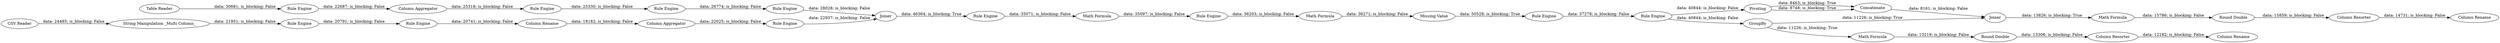 digraph {
	"-6140547913297555989_2177" [label="Column Aggregator"]
	"-6140547913297555989_2165" [label=Pivoting]
	"-6140547913297555989_2176" [label="Rule Engine"]
	"-6140547913297555989_2167" [label=Concatenate]
	"-6140547913297555989_1876" [label=Joiner]
	"-6140547913297555989_1980" [label="Rule Engine"]
	"-6140547913297555989_1864" [label="Math Formula"]
	"-6140547913297555989_2180" [label="Column Resorter"]
	"-6140547913297555989_2169" [label="Column Resorter"]
	"-6140547913297555989_1042" [label="Rule Engine"]
	"-6140547913297555989_2164" [label="Rule Engine"]
	"-6140547913297555989_1981" [label="Rule Engine"]
	"-6140547913297555989_1879" [label="Missing Value"]
	"-6140547913297555989_2178" [label="Column Rename"]
	"-6140547913297555989_1863" [label="Rule Engine"]
	"-6140547913297555989_2160" [label="Table Reader"]
	"-6140547913297555989_2172" [label="Math Formula"]
	"-6140547913297555989_1878" [label="Rule Engine"]
	"-6140547913297555989_2173" [label="Round Double"]
	"-6140547913297555989_2027" [label="Rule Engine"]
	"-6140547913297555989_1043" [label="Rule Engine"]
	"-6140547913297555989_1982" [label="Math Formula"]
	"-6140547913297555989_2168" [label=Joiner]
	"-6140547913297555989_2171" [label="Round Double"]
	"-6140547913297555989_1415" [label="CSV Reader"]
	"-6140547913297555989_1877" [label="Column Aggregator"]
	"-6140547913297555989_2170" [label="Math Formula"]
	"-6140547913297555989_2179" [label="Column Rename"]
	"-6140547913297555989_1401" [label="Column Rename"]
	"-6140547913297555989_2166" [label=GroupBy]
	"-6140547913297555989_1044" [label="String Manipulation _Multi Column_"]
	"-6140547913297555989_1403" [label="Rule Engine"]
	"-6140547913297555989_2175" [label="Rule Engine"]
	"-6140547913297555989_1864" -> "-6140547913297555989_1879" [label="data: 36271; is_blocking: False"]
	"-6140547913297555989_1879" -> "-6140547913297555989_1980" [label="data: 50528; is_blocking: True"]
	"-6140547913297555989_2165" -> "-6140547913297555989_2167" [label="data: 8748; is_blocking: True"]
	"-6140547913297555989_1415" -> "-6140547913297555989_1044" [label="data: 24485; is_blocking: False"]
	"-6140547913297555989_1980" -> "-6140547913297555989_2027" [label="data: 37278; is_blocking: False"]
	"-6140547913297555989_2173" -> "-6140547913297555989_2180" [label="data: 13306; is_blocking: False"]
	"-6140547913297555989_1044" -> "-6140547913297555989_1042" [label="data: 21951; is_blocking: False"]
	"-6140547913297555989_1877" -> "-6140547913297555989_1878" [label="data: 25318; is_blocking: False"]
	"-6140547913297555989_2027" -> "-6140547913297555989_2166" [label="data: 40844; is_blocking: False"]
	"-6140547913297555989_1981" -> "-6140547913297555989_1982" [label="data: 35071; is_blocking: False"]
	"-6140547913297555989_2166" -> "-6140547913297555989_2168" [label="data: 11226; is_blocking: True"]
	"-6140547913297555989_1878" -> "-6140547913297555989_1863" [label="data: 25330; is_blocking: False"]
	"-6140547913297555989_2166" -> "-6140547913297555989_2172" [label="data: 11226; is_blocking: True"]
	"-6140547913297555989_2170" -> "-6140547913297555989_2171" [label="data: 15786; is_blocking: False"]
	"-6140547913297555989_2027" -> "-6140547913297555989_2165" [label="data: 40844; is_blocking: False"]
	"-6140547913297555989_1403" -> "-6140547913297555989_1876" [label="data: 22937; is_blocking: False"]
	"-6140547913297555989_2176" -> "-6140547913297555989_1877" [label="data: 22687; is_blocking: False"]
	"-6140547913297555989_2175" -> "-6140547913297555989_1876" [label="data: 28028; is_blocking: False"]
	"-6140547913297555989_1876" -> "-6140547913297555989_1981" [label="data: 46364; is_blocking: True"]
	"-6140547913297555989_2165" -> "-6140547913297555989_2167" [label="data: 8463; is_blocking: True"]
	"-6140547913297555989_2167" -> "-6140547913297555989_2168" [label="data: 8161; is_blocking: False"]
	"-6140547913297555989_2164" -> "-6140547913297555989_1864" [label="data: 36203; is_blocking: False"]
	"-6140547913297555989_1982" -> "-6140547913297555989_2164" [label="data: 35097; is_blocking: False"]
	"-6140547913297555989_2180" -> "-6140547913297555989_2179" [label="data: 12182; is_blocking: False"]
	"-6140547913297555989_1042" -> "-6140547913297555989_1043" [label="data: 20791; is_blocking: False"]
	"-6140547913297555989_2177" -> "-6140547913297555989_1403" [label="data: 22025; is_blocking: False"]
	"-6140547913297555989_1043" -> "-6140547913297555989_1401" [label="data: 20741; is_blocking: False"]
	"-6140547913297555989_2171" -> "-6140547913297555989_2169" [label="data: 15859; is_blocking: False"]
	"-6140547913297555989_2169" -> "-6140547913297555989_2178" [label="data: 14731; is_blocking: False"]
	"-6140547913297555989_1401" -> "-6140547913297555989_2177" [label="data: 18182; is_blocking: False"]
	"-6140547913297555989_2172" -> "-6140547913297555989_2173" [label="data: 13219; is_blocking: False"]
	"-6140547913297555989_2168" -> "-6140547913297555989_2170" [label="data: 13826; is_blocking: True"]
	"-6140547913297555989_1863" -> "-6140547913297555989_2175" [label="data: 26774; is_blocking: False"]
	"-6140547913297555989_2160" -> "-6140547913297555989_2176" [label="data: 30681; is_blocking: False"]
	rankdir=LR
}
